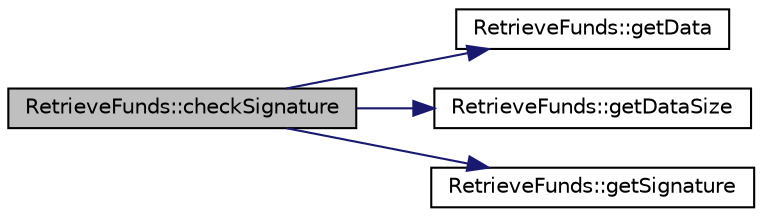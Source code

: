 digraph "RetrieveFunds::checkSignature"
{
  edge [fontname="Helvetica",fontsize="10",labelfontname="Helvetica",labelfontsize="10"];
  node [fontname="Helvetica",fontsize="10",shape=record];
  rankdir="LR";
  Node0 [label="RetrieveFunds::checkSignature",height=0.2,width=0.4,color="black", fillcolor="grey75", style="filled", fontcolor="black"];
  Node0 -> Node1 [color="midnightblue",fontsize="10",style="solid",fontname="Helvetica"];
  Node1 [label="RetrieveFunds::getData",height=0.2,width=0.4,color="black", fillcolor="white", style="filled",URL="$class_retrieve_funds.html#ab2cc61ab9bf10cccdadd5d5929afdd81",tooltip="Get pointer to command data structure. "];
  Node0 -> Node2 [color="midnightblue",fontsize="10",style="solid",fontname="Helvetica"];
  Node2 [label="RetrieveFunds::getDataSize",height=0.2,width=0.4,color="black", fillcolor="white", style="filled",URL="$class_retrieve_funds.html#a4934bb743a5efd2ad916970913994106",tooltip="Get data struct size. Without signature. "];
  Node0 -> Node3 [color="midnightblue",fontsize="10",style="solid",fontname="Helvetica"];
  Node3 [label="RetrieveFunds::getSignature",height=0.2,width=0.4,color="black", fillcolor="white", style="filled",URL="$class_retrieve_funds.html#a5b2b7e3447d5a4f5c2cf7b9ae2e3441f",tooltip="Get pointer to signature data. "];
}
